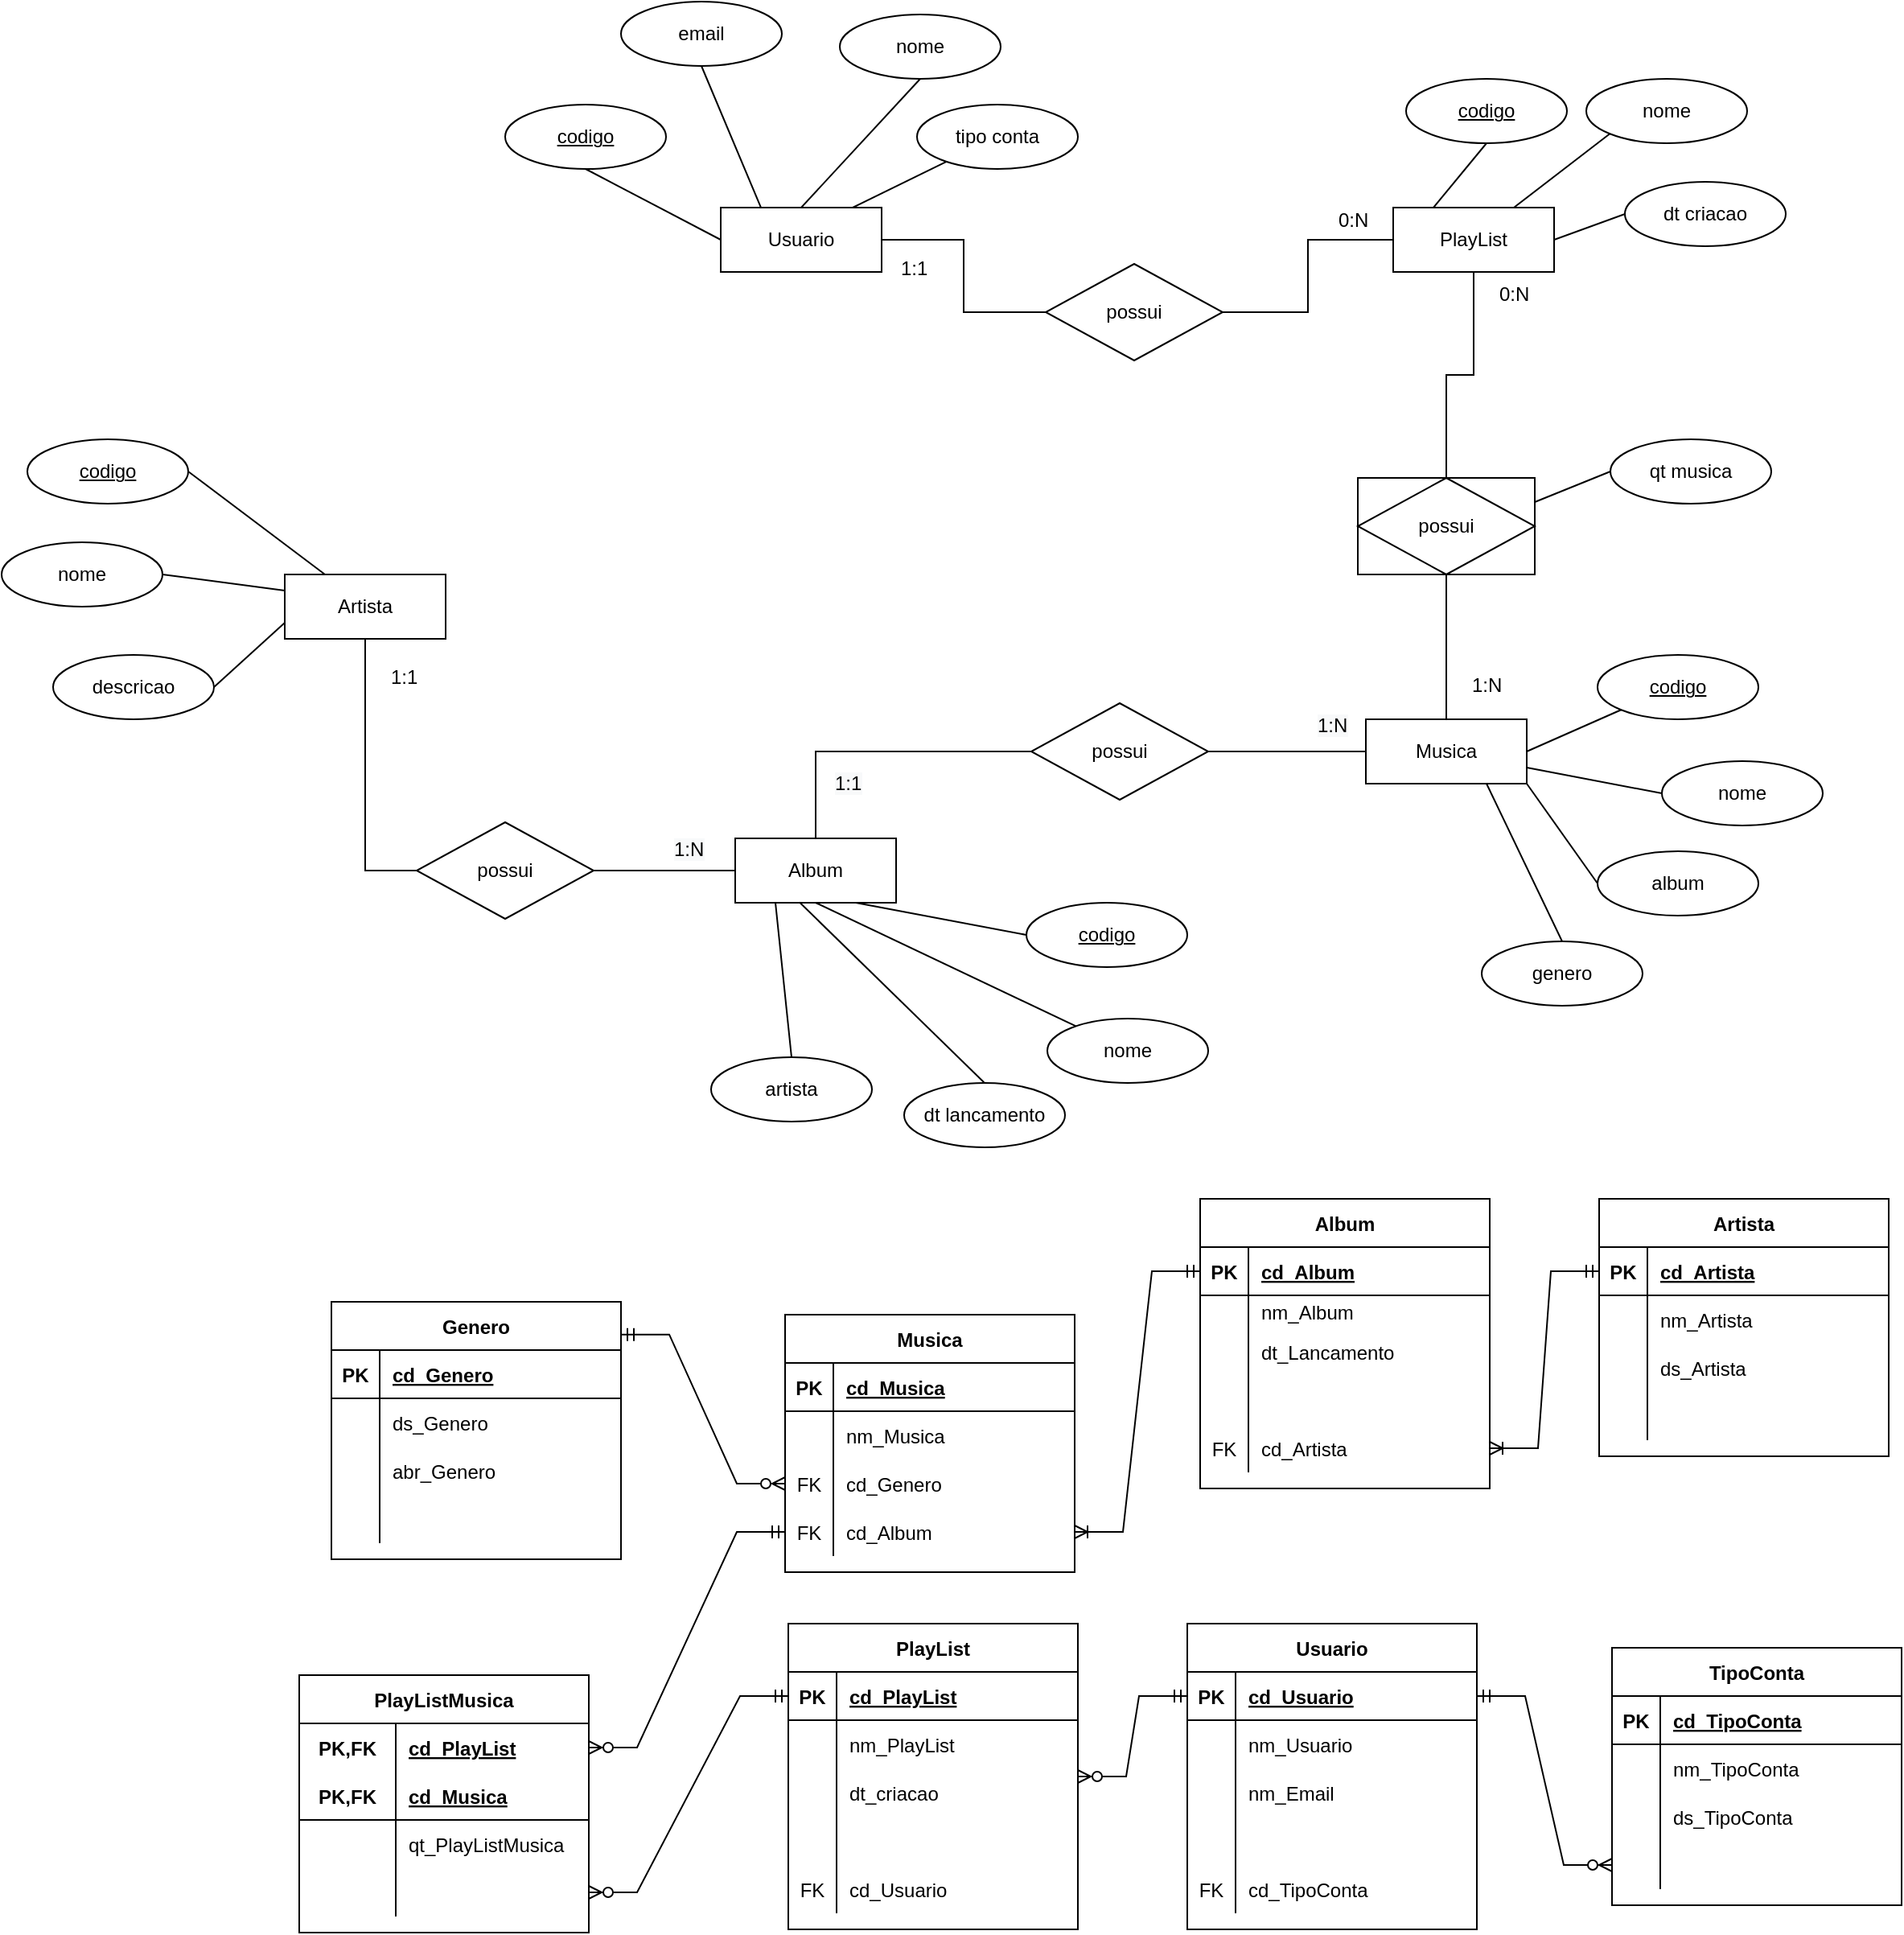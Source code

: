 <mxfile version="18.1.2" type="github">
  <diagram id="YDl1V3DUhgB1dwzyXp_w" name="Page-1">
    <mxGraphModel dx="2333" dy="826" grid="1" gridSize="8" guides="1" tooltips="1" connect="1" arrows="1" fold="1" page="1" pageScale="1" pageWidth="827" pageHeight="1169" math="0" shadow="0">
      <root>
        <mxCell id="0" />
        <mxCell id="1" parent="0" />
        <mxCell id="ad6zSSy85n5QvdU_2CmL-1" value="Musica" style="whiteSpace=wrap;html=1;align=center;" parent="1" vertex="1">
          <mxGeometry x="543" y="502" width="100" height="40" as="geometry" />
        </mxCell>
        <mxCell id="ad6zSSy85n5QvdU_2CmL-2" value="Album" style="whiteSpace=wrap;html=1;align=center;" parent="1" vertex="1">
          <mxGeometry x="151" y="576" width="100" height="40" as="geometry" />
        </mxCell>
        <mxCell id="ad6zSSy85n5QvdU_2CmL-27" style="edgeStyle=orthogonalEdgeStyle;rounded=0;orthogonalLoop=1;jettySize=auto;html=1;entryX=0.5;entryY=0;entryDx=0;entryDy=0;endArrow=none;endFill=0;" parent="1" source="ad6zSSy85n5QvdU_2CmL-3" target="ad6zSSy85n5QvdU_2CmL-31" edge="1">
          <mxGeometry relative="1" as="geometry">
            <mxPoint x="610" y="328.0" as="targetPoint" />
          </mxGeometry>
        </mxCell>
        <mxCell id="ad6zSSy85n5QvdU_2CmL-3" value="PlayList" style="whiteSpace=wrap;html=1;align=center;" parent="1" vertex="1">
          <mxGeometry x="560" y="184" width="100" height="40" as="geometry" />
        </mxCell>
        <mxCell id="ad6zSSy85n5QvdU_2CmL-18" style="edgeStyle=orthogonalEdgeStyle;rounded=0;orthogonalLoop=1;jettySize=auto;html=1;entryX=0;entryY=0.5;entryDx=0;entryDy=0;endArrow=none;endFill=0;" parent="1" source="ad6zSSy85n5QvdU_2CmL-4" target="ad6zSSy85n5QvdU_2CmL-17" edge="1">
          <mxGeometry relative="1" as="geometry">
            <mxPoint x="312" y="204" as="targetPoint" />
          </mxGeometry>
        </mxCell>
        <mxCell id="ad6zSSy85n5QvdU_2CmL-4" value="Usuario" style="whiteSpace=wrap;html=1;align=center;" parent="1" vertex="1">
          <mxGeometry x="142" y="184" width="100" height="40" as="geometry" />
        </mxCell>
        <mxCell id="ad6zSSy85n5QvdU_2CmL-7" value="nome" style="ellipse;whiteSpace=wrap;html=1;align=center;" parent="1" vertex="1">
          <mxGeometry x="216" y="64" width="100" height="40" as="geometry" />
        </mxCell>
        <mxCell id="ad6zSSy85n5QvdU_2CmL-8" value="codigo" style="ellipse;whiteSpace=wrap;html=1;align=center;fontStyle=4;" parent="1" vertex="1">
          <mxGeometry x="8" y="120" width="100" height="40" as="geometry" />
        </mxCell>
        <mxCell id="ad6zSSy85n5QvdU_2CmL-9" value="codigo" style="ellipse;whiteSpace=wrap;html=1;align=center;fontStyle=4;" parent="1" vertex="1">
          <mxGeometry x="568" y="104" width="100" height="40" as="geometry" />
        </mxCell>
        <mxCell id="ad6zSSy85n5QvdU_2CmL-10" value="codigo" style="ellipse;whiteSpace=wrap;html=1;align=center;fontStyle=4;" parent="1" vertex="1">
          <mxGeometry x="687" y="462" width="100" height="40" as="geometry" />
        </mxCell>
        <mxCell id="ad6zSSy85n5QvdU_2CmL-12" value="" style="endArrow=none;html=1;rounded=0;exitX=0.5;exitY=1;exitDx=0;exitDy=0;entryX=0;entryY=0.5;entryDx=0;entryDy=0;" parent="1" source="ad6zSSy85n5QvdU_2CmL-8" target="ad6zSSy85n5QvdU_2CmL-4" edge="1">
          <mxGeometry relative="1" as="geometry">
            <mxPoint x="342" y="314" as="sourcePoint" />
            <mxPoint x="502" y="314" as="targetPoint" />
          </mxGeometry>
        </mxCell>
        <mxCell id="ad6zSSy85n5QvdU_2CmL-14" value="" style="endArrow=none;html=1;rounded=0;exitX=0.5;exitY=1;exitDx=0;exitDy=0;entryX=0.5;entryY=0;entryDx=0;entryDy=0;" parent="1" source="ad6zSSy85n5QvdU_2CmL-7" target="ad6zSSy85n5QvdU_2CmL-4" edge="1">
          <mxGeometry relative="1" as="geometry">
            <mxPoint x="242" y="154" as="sourcePoint" />
            <mxPoint x="177" y="194" as="targetPoint" />
          </mxGeometry>
        </mxCell>
        <mxCell id="ad6zSSy85n5QvdU_2CmL-15" value="" style="endArrow=none;html=1;rounded=0;exitX=0.5;exitY=1;exitDx=0;exitDy=0;entryX=0.25;entryY=0;entryDx=0;entryDy=0;" parent="1" source="ad6zSSy85n5QvdU_2CmL-9" target="ad6zSSy85n5QvdU_2CmL-3" edge="1">
          <mxGeometry relative="1" as="geometry">
            <mxPoint x="282" y="174" as="sourcePoint" />
            <mxPoint x="327" y="214" as="targetPoint" />
          </mxGeometry>
        </mxCell>
        <mxCell id="ad6zSSy85n5QvdU_2CmL-16" value="" style="endArrow=none;html=1;rounded=0;exitX=0;exitY=1;exitDx=0;exitDy=0;entryX=1;entryY=0.5;entryDx=0;entryDy=0;" parent="1" source="ad6zSSy85n5QvdU_2CmL-10" target="ad6zSSy85n5QvdU_2CmL-1" edge="1">
          <mxGeometry relative="1" as="geometry">
            <mxPoint x="223" y="352" as="sourcePoint" />
            <mxPoint x="268" y="392" as="targetPoint" />
          </mxGeometry>
        </mxCell>
        <mxCell id="ad6zSSy85n5QvdU_2CmL-19" style="edgeStyle=orthogonalEdgeStyle;rounded=0;orthogonalLoop=1;jettySize=auto;html=1;entryX=0;entryY=0.5;entryDx=0;entryDy=0;endArrow=none;endFill=0;" parent="1" source="ad6zSSy85n5QvdU_2CmL-17" target="ad6zSSy85n5QvdU_2CmL-3" edge="1">
          <mxGeometry relative="1" as="geometry" />
        </mxCell>
        <mxCell id="ad6zSSy85n5QvdU_2CmL-17" value="possui" style="shape=rhombus;perimeter=rhombusPerimeter;whiteSpace=wrap;html=1;align=center;" parent="1" vertex="1">
          <mxGeometry x="344" y="219" width="110" height="60" as="geometry" />
        </mxCell>
        <mxCell id="ad6zSSy85n5QvdU_2CmL-20" value="1:1" style="text;strokeColor=none;fillColor=none;spacingLeft=4;spacingRight=4;overflow=hidden;rotatable=0;points=[[0,0.5],[1,0.5]];portConstraint=eastwest;fontSize=12;" parent="1" vertex="1">
          <mxGeometry x="248" y="208" width="40" height="30" as="geometry" />
        </mxCell>
        <mxCell id="ad6zSSy85n5QvdU_2CmL-21" value="0:N" style="text;strokeColor=none;fillColor=none;spacingLeft=4;spacingRight=4;overflow=hidden;rotatable=0;points=[[0,0.5],[1,0.5]];portConstraint=eastwest;fontSize=12;" parent="1" vertex="1">
          <mxGeometry x="520" y="178" width="40" height="30" as="geometry" />
        </mxCell>
        <mxCell id="ad6zSSy85n5QvdU_2CmL-22" value="nome" style="ellipse;whiteSpace=wrap;html=1;align=center;" parent="1" vertex="1">
          <mxGeometry x="680" y="104" width="100" height="40" as="geometry" />
        </mxCell>
        <mxCell id="ad6zSSy85n5QvdU_2CmL-23" value="dt criacao" style="ellipse;whiteSpace=wrap;html=1;align=center;" parent="1" vertex="1">
          <mxGeometry x="704" y="168" width="100" height="40" as="geometry" />
        </mxCell>
        <mxCell id="ad6zSSy85n5QvdU_2CmL-24" value="" style="endArrow=none;html=1;rounded=0;exitX=0;exitY=1;exitDx=0;exitDy=0;entryX=0.75;entryY=0;entryDx=0;entryDy=0;" parent="1" source="ad6zSSy85n5QvdU_2CmL-22" target="ad6zSSy85n5QvdU_2CmL-3" edge="1">
          <mxGeometry relative="1" as="geometry">
            <mxPoint x="626" y="152" as="sourcePoint" />
            <mxPoint x="593" y="192" as="targetPoint" />
          </mxGeometry>
        </mxCell>
        <mxCell id="ad6zSSy85n5QvdU_2CmL-25" value="" style="endArrow=none;html=1;rounded=0;exitX=0;exitY=0.5;exitDx=0;exitDy=0;entryX=1;entryY=0.5;entryDx=0;entryDy=0;" parent="1" source="ad6zSSy85n5QvdU_2CmL-23" target="ad6zSSy85n5QvdU_2CmL-3" edge="1">
          <mxGeometry relative="1" as="geometry">
            <mxPoint x="634" y="160" as="sourcePoint" />
            <mxPoint x="601" y="200" as="targetPoint" />
          </mxGeometry>
        </mxCell>
        <mxCell id="ad6zSSy85n5QvdU_2CmL-28" style="edgeStyle=orthogonalEdgeStyle;rounded=0;orthogonalLoop=1;jettySize=auto;html=1;entryX=0.5;entryY=0;entryDx=0;entryDy=0;endArrow=none;endFill=0;" parent="1" source="ad6zSSy85n5QvdU_2CmL-31" target="ad6zSSy85n5QvdU_2CmL-1" edge="1">
          <mxGeometry relative="1" as="geometry">
            <mxPoint x="593" y="404.0" as="sourcePoint" />
          </mxGeometry>
        </mxCell>
        <mxCell id="ad6zSSy85n5QvdU_2CmL-29" value="0:N" style="text;strokeColor=none;fillColor=none;spacingLeft=4;spacingRight=4;overflow=hidden;rotatable=0;points=[[0,0.5],[1,0.5]];portConstraint=eastwest;fontSize=12;" parent="1" vertex="1">
          <mxGeometry x="620" y="224" width="40" height="30" as="geometry" />
        </mxCell>
        <mxCell id="ad6zSSy85n5QvdU_2CmL-30" value="1:N" style="text;strokeColor=none;fillColor=none;spacingLeft=4;spacingRight=4;overflow=hidden;rotatable=0;points=[[0,0.5],[1,0.5]];portConstraint=eastwest;fontSize=12;" parent="1" vertex="1">
          <mxGeometry x="603" y="467" width="40" height="30" as="geometry" />
        </mxCell>
        <mxCell id="ad6zSSy85n5QvdU_2CmL-31" value="possui" style="shape=associativeEntity;whiteSpace=wrap;html=1;align=center;" parent="1" vertex="1">
          <mxGeometry x="538" y="352" width="110" height="60" as="geometry" />
        </mxCell>
        <mxCell id="ad6zSSy85n5QvdU_2CmL-33" value="album" style="ellipse;whiteSpace=wrap;html=1;align=center;" parent="1" vertex="1">
          <mxGeometry x="687" y="584" width="100" height="40" as="geometry" />
        </mxCell>
        <mxCell id="ad6zSSy85n5QvdU_2CmL-34" value="nome" style="ellipse;whiteSpace=wrap;html=1;align=center;" parent="1" vertex="1">
          <mxGeometry x="727" y="528" width="100" height="40" as="geometry" />
        </mxCell>
        <mxCell id="ad6zSSy85n5QvdU_2CmL-35" value="" style="endArrow=none;html=1;rounded=0;exitX=0;exitY=0.5;exitDx=0;exitDy=0;entryX=1;entryY=0.75;entryDx=0;entryDy=0;" parent="1" source="ad6zSSy85n5QvdU_2CmL-34" target="ad6zSSy85n5QvdU_2CmL-1" edge="1">
          <mxGeometry relative="1" as="geometry">
            <mxPoint x="709.645" y="504.142" as="sourcePoint" />
            <mxPoint x="651" y="530" as="targetPoint" />
          </mxGeometry>
        </mxCell>
        <mxCell id="ad6zSSy85n5QvdU_2CmL-36" value="" style="endArrow=none;html=1;rounded=0;exitX=0;exitY=0.5;exitDx=0;exitDy=0;entryX=1;entryY=1;entryDx=0;entryDy=0;" parent="1" source="ad6zSSy85n5QvdU_2CmL-33" target="ad6zSSy85n5QvdU_2CmL-1" edge="1">
          <mxGeometry relative="1" as="geometry">
            <mxPoint x="717.645" y="512.142" as="sourcePoint" />
            <mxPoint x="659" y="538" as="targetPoint" />
          </mxGeometry>
        </mxCell>
        <mxCell id="zQ9mL043IzY8WEwB54IS-1" value="tipo conta" style="ellipse;whiteSpace=wrap;html=1;align=center;" parent="1" vertex="1">
          <mxGeometry x="264" y="120" width="100" height="40" as="geometry" />
        </mxCell>
        <mxCell id="zQ9mL043IzY8WEwB54IS-2" value="" style="endArrow=none;html=1;rounded=0;" parent="1" source="zQ9mL043IzY8WEwB54IS-1" edge="1">
          <mxGeometry relative="1" as="geometry">
            <mxPoint x="230" y="112" as="sourcePoint" />
            <mxPoint x="224" y="184" as="targetPoint" />
          </mxGeometry>
        </mxCell>
        <mxCell id="zQ9mL043IzY8WEwB54IS-3" value="email" style="ellipse;whiteSpace=wrap;html=1;align=center;" parent="1" vertex="1">
          <mxGeometry x="80" y="56" width="100" height="40" as="geometry" />
        </mxCell>
        <mxCell id="zQ9mL043IzY8WEwB54IS-4" value="" style="endArrow=none;html=1;rounded=0;exitX=0.5;exitY=1;exitDx=0;exitDy=0;entryX=0.25;entryY=0;entryDx=0;entryDy=0;" parent="1" source="zQ9mL043IzY8WEwB54IS-3" target="ad6zSSy85n5QvdU_2CmL-4" edge="1">
          <mxGeometry relative="1" as="geometry">
            <mxPoint x="66" y="168" as="sourcePoint" />
            <mxPoint x="150" y="212" as="targetPoint" />
          </mxGeometry>
        </mxCell>
        <mxCell id="zQ9mL043IzY8WEwB54IS-15" style="edgeStyle=orthogonalEdgeStyle;rounded=0;orthogonalLoop=1;jettySize=auto;html=1;entryX=0;entryY=0.5;entryDx=0;entryDy=0;endArrow=none;endFill=0;" parent="1" source="zQ9mL043IzY8WEwB54IS-7" target="zQ9mL043IzY8WEwB54IS-14" edge="1">
          <mxGeometry relative="1" as="geometry" />
        </mxCell>
        <mxCell id="zQ9mL043IzY8WEwB54IS-7" value="Artista" style="whiteSpace=wrap;html=1;align=center;" parent="1" vertex="1">
          <mxGeometry x="-129" y="412" width="100" height="40" as="geometry" />
        </mxCell>
        <mxCell id="zQ9mL043IzY8WEwB54IS-8" value="codigo" style="ellipse;whiteSpace=wrap;html=1;align=center;fontStyle=4;" parent="1" vertex="1">
          <mxGeometry x="332" y="616" width="100" height="40" as="geometry" />
        </mxCell>
        <mxCell id="zQ9mL043IzY8WEwB54IS-9" value="" style="endArrow=none;html=1;rounded=0;exitX=0;exitY=0.5;exitDx=0;exitDy=0;entryX=0.75;entryY=1;entryDx=0;entryDy=0;" parent="1" source="zQ9mL043IzY8WEwB54IS-8" target="ad6zSSy85n5QvdU_2CmL-2" edge="1">
          <mxGeometry relative="1" as="geometry">
            <mxPoint x="623" y="686" as="sourcePoint" />
            <mxPoint x="579" y="624" as="targetPoint" />
          </mxGeometry>
        </mxCell>
        <mxCell id="zQ9mL043IzY8WEwB54IS-11" style="edgeStyle=orthogonalEdgeStyle;rounded=0;orthogonalLoop=1;jettySize=auto;html=1;endArrow=none;endFill=0;" parent="1" source="zQ9mL043IzY8WEwB54IS-10" target="ad6zSSy85n5QvdU_2CmL-2" edge="1">
          <mxGeometry relative="1" as="geometry" />
        </mxCell>
        <mxCell id="zQ9mL043IzY8WEwB54IS-12" style="edgeStyle=orthogonalEdgeStyle;rounded=0;orthogonalLoop=1;jettySize=auto;html=1;entryX=0;entryY=0.5;entryDx=0;entryDy=0;endArrow=none;endFill=0;" parent="1" source="zQ9mL043IzY8WEwB54IS-10" target="ad6zSSy85n5QvdU_2CmL-1" edge="1">
          <mxGeometry relative="1" as="geometry" />
        </mxCell>
        <mxCell id="zQ9mL043IzY8WEwB54IS-10" value="possui" style="shape=rhombus;perimeter=rhombusPerimeter;whiteSpace=wrap;html=1;align=center;" parent="1" vertex="1">
          <mxGeometry x="335" y="492" width="110" height="60" as="geometry" />
        </mxCell>
        <mxCell id="zQ9mL043IzY8WEwB54IS-16" style="edgeStyle=orthogonalEdgeStyle;rounded=0;orthogonalLoop=1;jettySize=auto;html=1;entryX=0;entryY=0.5;entryDx=0;entryDy=0;endArrow=none;endFill=0;" parent="1" source="zQ9mL043IzY8WEwB54IS-14" target="ad6zSSy85n5QvdU_2CmL-2" edge="1">
          <mxGeometry relative="1" as="geometry" />
        </mxCell>
        <mxCell id="zQ9mL043IzY8WEwB54IS-14" value="possui" style="shape=rhombus;perimeter=rhombusPerimeter;whiteSpace=wrap;html=1;align=center;" parent="1" vertex="1">
          <mxGeometry x="-47" y="566" width="110" height="60" as="geometry" />
        </mxCell>
        <mxCell id="zQ9mL043IzY8WEwB54IS-17" value="1:1" style="text;strokeColor=none;fillColor=none;spacingLeft=4;spacingRight=4;overflow=hidden;rotatable=0;points=[[0,0.5],[1,0.5]];portConstraint=eastwest;fontSize=12;" parent="1" vertex="1">
          <mxGeometry x="-69" y="462" width="40" height="30" as="geometry" />
        </mxCell>
        <mxCell id="zQ9mL043IzY8WEwB54IS-18" value="&lt;span style=&quot;color: rgb(0, 0, 0); font-family: Helvetica; font-size: 12px; font-style: normal; font-variant-ligatures: normal; font-variant-caps: normal; font-weight: 400; letter-spacing: normal; orphans: 2; text-align: left; text-indent: 0px; text-transform: none; widows: 2; word-spacing: 0px; -webkit-text-stroke-width: 0px; background-color: rgb(248, 249, 250); text-decoration-thickness: initial; text-decoration-style: initial; text-decoration-color: initial; float: none; display: inline !important;&quot;&gt;1:N&lt;/span&gt;" style="text;whiteSpace=wrap;html=1;" parent="1" vertex="1">
          <mxGeometry x="111" y="569" width="40" height="32" as="geometry" />
        </mxCell>
        <mxCell id="zQ9mL043IzY8WEwB54IS-19" value="&lt;span style=&quot;color: rgb(0, 0, 0); font-family: Helvetica; font-size: 12px; font-style: normal; font-variant-ligatures: normal; font-variant-caps: normal; font-weight: 400; letter-spacing: normal; orphans: 2; text-align: left; text-indent: 0px; text-transform: none; widows: 2; word-spacing: 0px; -webkit-text-stroke-width: 0px; background-color: rgb(248, 249, 250); text-decoration-thickness: initial; text-decoration-style: initial; text-decoration-color: initial; float: none; display: inline !important;&quot;&gt;1:1&lt;/span&gt;" style="text;whiteSpace=wrap;html=1;" parent="1" vertex="1">
          <mxGeometry x="211" y="528" width="40" height="32" as="geometry" />
        </mxCell>
        <mxCell id="zQ9mL043IzY8WEwB54IS-20" value="&lt;span style=&quot;color: rgb(0, 0, 0); font-family: Helvetica; font-size: 12px; font-style: normal; font-variant-ligatures: normal; font-variant-caps: normal; font-weight: 400; letter-spacing: normal; orphans: 2; text-align: left; text-indent: 0px; text-transform: none; widows: 2; word-spacing: 0px; -webkit-text-stroke-width: 0px; background-color: rgb(248, 249, 250); text-decoration-thickness: initial; text-decoration-style: initial; text-decoration-color: initial; float: none; display: inline !important;&quot;&gt;1:N&lt;/span&gt;" style="text;whiteSpace=wrap;html=1;" parent="1" vertex="1">
          <mxGeometry x="511" y="492" width="40" height="32" as="geometry" />
        </mxCell>
        <mxCell id="zQ9mL043IzY8WEwB54IS-21" value="nome" style="ellipse;whiteSpace=wrap;html=1;align=center;" parent="1" vertex="1">
          <mxGeometry x="-305" y="392" width="100" height="40" as="geometry" />
        </mxCell>
        <mxCell id="zQ9mL043IzY8WEwB54IS-22" value="descricao" style="ellipse;whiteSpace=wrap;html=1;align=center;" parent="1" vertex="1">
          <mxGeometry x="-273" y="462" width="100" height="40" as="geometry" />
        </mxCell>
        <mxCell id="zQ9mL043IzY8WEwB54IS-24" value="nome" style="ellipse;whiteSpace=wrap;html=1;align=center;" parent="1" vertex="1">
          <mxGeometry x="345" y="688" width="100" height="40" as="geometry" />
        </mxCell>
        <mxCell id="zQ9mL043IzY8WEwB54IS-26" value="dt lancamento" style="ellipse;whiteSpace=wrap;html=1;align=center;" parent="1" vertex="1">
          <mxGeometry x="256" y="728" width="100" height="40" as="geometry" />
        </mxCell>
        <mxCell id="zQ9mL043IzY8WEwB54IS-27" value="artista" style="ellipse;whiteSpace=wrap;html=1;align=center;" parent="1" vertex="1">
          <mxGeometry x="136" y="712" width="100" height="40" as="geometry" />
        </mxCell>
        <mxCell id="zQ9mL043IzY8WEwB54IS-29" value="" style="endArrow=none;html=1;rounded=0;entryX=0.5;entryY=1;entryDx=0;entryDy=0;" parent="1" source="zQ9mL043IzY8WEwB54IS-24" target="ad6zSSy85n5QvdU_2CmL-2" edge="1">
          <mxGeometry relative="1" as="geometry">
            <mxPoint x="285.645" y="661.858" as="sourcePoint" />
            <mxPoint x="234" y="624" as="targetPoint" />
          </mxGeometry>
        </mxCell>
        <mxCell id="zQ9mL043IzY8WEwB54IS-31" value="" style="endArrow=none;html=1;rounded=0;exitX=0.5;exitY=0;exitDx=0;exitDy=0;entryX=0.4;entryY=0.994;entryDx=0;entryDy=0;entryPerimeter=0;" parent="1" source="zQ9mL043IzY8WEwB54IS-26" target="ad6zSSy85n5QvdU_2CmL-2" edge="1">
          <mxGeometry relative="1" as="geometry">
            <mxPoint x="301.645" y="677.858" as="sourcePoint" />
            <mxPoint x="250" y="640" as="targetPoint" />
          </mxGeometry>
        </mxCell>
        <mxCell id="zQ9mL043IzY8WEwB54IS-32" value="" style="endArrow=none;html=1;rounded=0;exitX=0.5;exitY=0;exitDx=0;exitDy=0;entryX=0.25;entryY=1;entryDx=0;entryDy=0;" parent="1" source="zQ9mL043IzY8WEwB54IS-27" target="ad6zSSy85n5QvdU_2CmL-2" edge="1">
          <mxGeometry relative="1" as="geometry">
            <mxPoint x="309.645" y="685.858" as="sourcePoint" />
            <mxPoint x="258" y="648" as="targetPoint" />
          </mxGeometry>
        </mxCell>
        <mxCell id="zQ9mL043IzY8WEwB54IS-33" value="" style="endArrow=none;html=1;rounded=0;exitX=1;exitY=0.5;exitDx=0;exitDy=0;entryX=0;entryY=0.25;entryDx=0;entryDy=0;" parent="1" source="zQ9mL043IzY8WEwB54IS-21" target="zQ9mL043IzY8WEwB54IS-7" edge="1">
          <mxGeometry relative="1" as="geometry">
            <mxPoint x="139" y="720" as="sourcePoint" />
            <mxPoint x="184" y="624" as="targetPoint" />
          </mxGeometry>
        </mxCell>
        <mxCell id="zQ9mL043IzY8WEwB54IS-34" value="" style="endArrow=none;html=1;rounded=0;exitX=0;exitY=0.75;exitDx=0;exitDy=0;entryX=1;entryY=0.5;entryDx=0;entryDy=0;" parent="1" source="zQ9mL043IzY8WEwB54IS-7" target="zQ9mL043IzY8WEwB54IS-22" edge="1">
          <mxGeometry relative="1" as="geometry">
            <mxPoint x="147" y="728" as="sourcePoint" />
            <mxPoint x="192" y="632" as="targetPoint" />
          </mxGeometry>
        </mxCell>
        <mxCell id="zQ9mL043IzY8WEwB54IS-35" value="codigo" style="ellipse;whiteSpace=wrap;html=1;align=center;fontStyle=4;" parent="1" vertex="1">
          <mxGeometry x="-289" y="328" width="100" height="40" as="geometry" />
        </mxCell>
        <mxCell id="zQ9mL043IzY8WEwB54IS-36" value="" style="endArrow=none;html=1;rounded=0;exitX=1;exitY=0.5;exitDx=0;exitDy=0;entryX=0.25;entryY=0;entryDx=0;entryDy=0;" parent="1" source="zQ9mL043IzY8WEwB54IS-35" target="zQ9mL043IzY8WEwB54IS-7" edge="1">
          <mxGeometry relative="1" as="geometry">
            <mxPoint x="151" y="520" as="sourcePoint" />
            <mxPoint x="311" y="520" as="targetPoint" />
          </mxGeometry>
        </mxCell>
        <mxCell id="zQ9mL043IzY8WEwB54IS-37" value="genero" style="ellipse;whiteSpace=wrap;html=1;align=center;" parent="1" vertex="1">
          <mxGeometry x="615" y="640" width="100" height="40" as="geometry" />
        </mxCell>
        <mxCell id="zQ9mL043IzY8WEwB54IS-38" value="" style="endArrow=none;html=1;rounded=0;exitX=0.5;exitY=0;exitDx=0;exitDy=0;entryX=0.75;entryY=1;entryDx=0;entryDy=0;" parent="1" source="zQ9mL043IzY8WEwB54IS-37" target="ad6zSSy85n5QvdU_2CmL-1" edge="1">
          <mxGeometry relative="1" as="geometry">
            <mxPoint x="695" y="612" as="sourcePoint" />
            <mxPoint x="651" y="550" as="targetPoint" />
          </mxGeometry>
        </mxCell>
        <mxCell id="AbIq2e9T_SZynEq9f9fU-1" value="Artista" style="shape=table;startSize=30;container=1;collapsible=1;childLayout=tableLayout;fixedRows=1;rowLines=0;fontStyle=1;align=center;resizeLast=1;" parent="1" vertex="1">
          <mxGeometry x="688" y="800" width="180" height="160" as="geometry" />
        </mxCell>
        <mxCell id="AbIq2e9T_SZynEq9f9fU-2" value="" style="shape=tableRow;horizontal=0;startSize=0;swimlaneHead=0;swimlaneBody=0;fillColor=none;collapsible=0;dropTarget=0;points=[[0,0.5],[1,0.5]];portConstraint=eastwest;top=0;left=0;right=0;bottom=1;" parent="AbIq2e9T_SZynEq9f9fU-1" vertex="1">
          <mxGeometry y="30" width="180" height="30" as="geometry" />
        </mxCell>
        <mxCell id="AbIq2e9T_SZynEq9f9fU-3" value="PK" style="shape=partialRectangle;connectable=0;fillColor=none;top=0;left=0;bottom=0;right=0;fontStyle=1;overflow=hidden;" parent="AbIq2e9T_SZynEq9f9fU-2" vertex="1">
          <mxGeometry width="30" height="30" as="geometry">
            <mxRectangle width="30" height="30" as="alternateBounds" />
          </mxGeometry>
        </mxCell>
        <mxCell id="AbIq2e9T_SZynEq9f9fU-4" value="cd_Artista" style="shape=partialRectangle;connectable=0;fillColor=none;top=0;left=0;bottom=0;right=0;align=left;spacingLeft=6;fontStyle=5;overflow=hidden;" parent="AbIq2e9T_SZynEq9f9fU-2" vertex="1">
          <mxGeometry x="30" width="150" height="30" as="geometry">
            <mxRectangle width="150" height="30" as="alternateBounds" />
          </mxGeometry>
        </mxCell>
        <mxCell id="AbIq2e9T_SZynEq9f9fU-5" value="" style="shape=tableRow;horizontal=0;startSize=0;swimlaneHead=0;swimlaneBody=0;fillColor=none;collapsible=0;dropTarget=0;points=[[0,0.5],[1,0.5]];portConstraint=eastwest;top=0;left=0;right=0;bottom=0;" parent="AbIq2e9T_SZynEq9f9fU-1" vertex="1">
          <mxGeometry y="60" width="180" height="30" as="geometry" />
        </mxCell>
        <mxCell id="AbIq2e9T_SZynEq9f9fU-6" value="" style="shape=partialRectangle;connectable=0;fillColor=none;top=0;left=0;bottom=0;right=0;editable=1;overflow=hidden;" parent="AbIq2e9T_SZynEq9f9fU-5" vertex="1">
          <mxGeometry width="30" height="30" as="geometry">
            <mxRectangle width="30" height="30" as="alternateBounds" />
          </mxGeometry>
        </mxCell>
        <mxCell id="AbIq2e9T_SZynEq9f9fU-7" value="nm_Artista" style="shape=partialRectangle;connectable=0;fillColor=none;top=0;left=0;bottom=0;right=0;align=left;spacingLeft=6;overflow=hidden;" parent="AbIq2e9T_SZynEq9f9fU-5" vertex="1">
          <mxGeometry x="30" width="150" height="30" as="geometry">
            <mxRectangle width="150" height="30" as="alternateBounds" />
          </mxGeometry>
        </mxCell>
        <mxCell id="AbIq2e9T_SZynEq9f9fU-8" value="" style="shape=tableRow;horizontal=0;startSize=0;swimlaneHead=0;swimlaneBody=0;fillColor=none;collapsible=0;dropTarget=0;points=[[0,0.5],[1,0.5]];portConstraint=eastwest;top=0;left=0;right=0;bottom=0;" parent="AbIq2e9T_SZynEq9f9fU-1" vertex="1">
          <mxGeometry y="90" width="180" height="30" as="geometry" />
        </mxCell>
        <mxCell id="AbIq2e9T_SZynEq9f9fU-9" value="" style="shape=partialRectangle;connectable=0;fillColor=none;top=0;left=0;bottom=0;right=0;editable=1;overflow=hidden;" parent="AbIq2e9T_SZynEq9f9fU-8" vertex="1">
          <mxGeometry width="30" height="30" as="geometry">
            <mxRectangle width="30" height="30" as="alternateBounds" />
          </mxGeometry>
        </mxCell>
        <mxCell id="AbIq2e9T_SZynEq9f9fU-10" value="ds_Artista" style="shape=partialRectangle;connectable=0;fillColor=none;top=0;left=0;bottom=0;right=0;align=left;spacingLeft=6;overflow=hidden;" parent="AbIq2e9T_SZynEq9f9fU-8" vertex="1">
          <mxGeometry x="30" width="150" height="30" as="geometry">
            <mxRectangle width="150" height="30" as="alternateBounds" />
          </mxGeometry>
        </mxCell>
        <mxCell id="AbIq2e9T_SZynEq9f9fU-11" value="" style="shape=tableRow;horizontal=0;startSize=0;swimlaneHead=0;swimlaneBody=0;fillColor=none;collapsible=0;dropTarget=0;points=[[0,0.5],[1,0.5]];portConstraint=eastwest;top=0;left=0;right=0;bottom=0;" parent="AbIq2e9T_SZynEq9f9fU-1" vertex="1">
          <mxGeometry y="120" width="180" height="30" as="geometry" />
        </mxCell>
        <mxCell id="AbIq2e9T_SZynEq9f9fU-12" value="" style="shape=partialRectangle;connectable=0;fillColor=none;top=0;left=0;bottom=0;right=0;editable=1;overflow=hidden;" parent="AbIq2e9T_SZynEq9f9fU-11" vertex="1">
          <mxGeometry width="30" height="30" as="geometry">
            <mxRectangle width="30" height="30" as="alternateBounds" />
          </mxGeometry>
        </mxCell>
        <mxCell id="AbIq2e9T_SZynEq9f9fU-13" value="" style="shape=partialRectangle;connectable=0;fillColor=none;top=0;left=0;bottom=0;right=0;align=left;spacingLeft=6;overflow=hidden;" parent="AbIq2e9T_SZynEq9f9fU-11" vertex="1">
          <mxGeometry x="30" width="150" height="30" as="geometry">
            <mxRectangle width="150" height="30" as="alternateBounds" />
          </mxGeometry>
        </mxCell>
        <mxCell id="AbIq2e9T_SZynEq9f9fU-14" value="Album" style="shape=table;startSize=30;container=1;collapsible=1;childLayout=tableLayout;fixedRows=1;rowLines=0;fontStyle=1;align=center;resizeLast=1;" parent="1" vertex="1">
          <mxGeometry x="440" y="800" width="180" height="180" as="geometry" />
        </mxCell>
        <mxCell id="AbIq2e9T_SZynEq9f9fU-15" value="" style="shape=tableRow;horizontal=0;startSize=0;swimlaneHead=0;swimlaneBody=0;fillColor=none;collapsible=0;dropTarget=0;points=[[0,0.5],[1,0.5]];portConstraint=eastwest;top=0;left=0;right=0;bottom=1;" parent="AbIq2e9T_SZynEq9f9fU-14" vertex="1">
          <mxGeometry y="30" width="180" height="30" as="geometry" />
        </mxCell>
        <mxCell id="AbIq2e9T_SZynEq9f9fU-16" value="PK" style="shape=partialRectangle;connectable=0;fillColor=none;top=0;left=0;bottom=0;right=0;fontStyle=1;overflow=hidden;" parent="AbIq2e9T_SZynEq9f9fU-15" vertex="1">
          <mxGeometry width="30" height="30" as="geometry">
            <mxRectangle width="30" height="30" as="alternateBounds" />
          </mxGeometry>
        </mxCell>
        <mxCell id="AbIq2e9T_SZynEq9f9fU-17" value="cd_Album" style="shape=partialRectangle;connectable=0;fillColor=none;top=0;left=0;bottom=0;right=0;align=left;spacingLeft=6;fontStyle=5;overflow=hidden;" parent="AbIq2e9T_SZynEq9f9fU-15" vertex="1">
          <mxGeometry x="30" width="150" height="30" as="geometry">
            <mxRectangle width="150" height="30" as="alternateBounds" />
          </mxGeometry>
        </mxCell>
        <mxCell id="AbIq2e9T_SZynEq9f9fU-18" value="" style="shape=tableRow;horizontal=0;startSize=0;swimlaneHead=0;swimlaneBody=0;fillColor=none;collapsible=0;dropTarget=0;points=[[0,0.5],[1,0.5]];portConstraint=eastwest;top=0;left=0;right=0;bottom=0;" parent="AbIq2e9T_SZynEq9f9fU-14" vertex="1">
          <mxGeometry y="60" width="180" height="20" as="geometry" />
        </mxCell>
        <mxCell id="AbIq2e9T_SZynEq9f9fU-19" value="" style="shape=partialRectangle;connectable=0;fillColor=none;top=0;left=0;bottom=0;right=0;editable=1;overflow=hidden;" parent="AbIq2e9T_SZynEq9f9fU-18" vertex="1">
          <mxGeometry width="30" height="20" as="geometry">
            <mxRectangle width="30" height="20" as="alternateBounds" />
          </mxGeometry>
        </mxCell>
        <mxCell id="AbIq2e9T_SZynEq9f9fU-20" value="nm_Album" style="shape=partialRectangle;connectable=0;fillColor=none;top=0;left=0;bottom=0;right=0;align=left;spacingLeft=6;overflow=hidden;" parent="AbIq2e9T_SZynEq9f9fU-18" vertex="1">
          <mxGeometry x="30" width="150" height="20" as="geometry">
            <mxRectangle width="150" height="20" as="alternateBounds" />
          </mxGeometry>
        </mxCell>
        <mxCell id="AbIq2e9T_SZynEq9f9fU-21" value="" style="shape=tableRow;horizontal=0;startSize=0;swimlaneHead=0;swimlaneBody=0;fillColor=none;collapsible=0;dropTarget=0;points=[[0,0.5],[1,0.5]];portConstraint=eastwest;top=0;left=0;right=0;bottom=0;" parent="AbIq2e9T_SZynEq9f9fU-14" vertex="1">
          <mxGeometry y="80" width="180" height="30" as="geometry" />
        </mxCell>
        <mxCell id="AbIq2e9T_SZynEq9f9fU-22" value="" style="shape=partialRectangle;connectable=0;fillColor=none;top=0;left=0;bottom=0;right=0;editable=1;overflow=hidden;" parent="AbIq2e9T_SZynEq9f9fU-21" vertex="1">
          <mxGeometry width="30" height="30" as="geometry">
            <mxRectangle width="30" height="30" as="alternateBounds" />
          </mxGeometry>
        </mxCell>
        <mxCell id="AbIq2e9T_SZynEq9f9fU-23" value="dt_Lancamento" style="shape=partialRectangle;connectable=0;fillColor=none;top=0;left=0;bottom=0;right=0;align=left;spacingLeft=6;overflow=hidden;" parent="AbIq2e9T_SZynEq9f9fU-21" vertex="1">
          <mxGeometry x="30" width="150" height="30" as="geometry">
            <mxRectangle width="150" height="30" as="alternateBounds" />
          </mxGeometry>
        </mxCell>
        <mxCell id="AbIq2e9T_SZynEq9f9fU-24" value="" style="shape=tableRow;horizontal=0;startSize=0;swimlaneHead=0;swimlaneBody=0;fillColor=none;collapsible=0;dropTarget=0;points=[[0,0.5],[1,0.5]];portConstraint=eastwest;top=0;left=0;right=0;bottom=0;" parent="AbIq2e9T_SZynEq9f9fU-14" vertex="1">
          <mxGeometry y="110" width="180" height="30" as="geometry" />
        </mxCell>
        <mxCell id="AbIq2e9T_SZynEq9f9fU-25" value="" style="shape=partialRectangle;connectable=0;fillColor=none;top=0;left=0;bottom=0;right=0;editable=1;overflow=hidden;" parent="AbIq2e9T_SZynEq9f9fU-24" vertex="1">
          <mxGeometry width="30" height="30" as="geometry">
            <mxRectangle width="30" height="30" as="alternateBounds" />
          </mxGeometry>
        </mxCell>
        <mxCell id="AbIq2e9T_SZynEq9f9fU-26" value="" style="shape=partialRectangle;connectable=0;fillColor=none;top=0;left=0;bottom=0;right=0;align=left;spacingLeft=6;overflow=hidden;" parent="AbIq2e9T_SZynEq9f9fU-24" vertex="1">
          <mxGeometry x="30" width="150" height="30" as="geometry">
            <mxRectangle width="150" height="30" as="alternateBounds" />
          </mxGeometry>
        </mxCell>
        <mxCell id="AbIq2e9T_SZynEq9f9fU-27" value="" style="shape=tableRow;horizontal=0;startSize=0;swimlaneHead=0;swimlaneBody=0;fillColor=none;collapsible=0;dropTarget=0;points=[[0,0.5],[1,0.5]];portConstraint=eastwest;top=0;left=0;right=0;bottom=0;" parent="AbIq2e9T_SZynEq9f9fU-14" vertex="1">
          <mxGeometry y="140" width="180" height="30" as="geometry" />
        </mxCell>
        <mxCell id="AbIq2e9T_SZynEq9f9fU-28" value="FK" style="shape=partialRectangle;connectable=0;fillColor=none;top=0;left=0;bottom=0;right=0;fontStyle=0;overflow=hidden;" parent="AbIq2e9T_SZynEq9f9fU-27" vertex="1">
          <mxGeometry width="30" height="30" as="geometry">
            <mxRectangle width="30" height="30" as="alternateBounds" />
          </mxGeometry>
        </mxCell>
        <mxCell id="AbIq2e9T_SZynEq9f9fU-29" value="cd_Artista" style="shape=partialRectangle;connectable=0;fillColor=none;top=0;left=0;bottom=0;right=0;align=left;spacingLeft=6;fontStyle=0;overflow=hidden;" parent="AbIq2e9T_SZynEq9f9fU-27" vertex="1">
          <mxGeometry x="30" width="150" height="30" as="geometry">
            <mxRectangle width="150" height="30" as="alternateBounds" />
          </mxGeometry>
        </mxCell>
        <mxCell id="AbIq2e9T_SZynEq9f9fU-30" value="" style="edgeStyle=entityRelationEdgeStyle;fontSize=12;html=1;endArrow=ERoneToMany;startArrow=ERmandOne;rounded=0;exitX=0;exitY=0.5;exitDx=0;exitDy=0;" parent="1" source="AbIq2e9T_SZynEq9f9fU-2" target="AbIq2e9T_SZynEq9f9fU-27" edge="1">
          <mxGeometry width="100" height="100" relative="1" as="geometry">
            <mxPoint x="94" y="596" as="sourcePoint" />
            <mxPoint x="194" y="496" as="targetPoint" />
          </mxGeometry>
        </mxCell>
        <mxCell id="AbIq2e9T_SZynEq9f9fU-31" value="Musica" style="shape=table;startSize=30;container=1;collapsible=1;childLayout=tableLayout;fixedRows=1;rowLines=0;fontStyle=1;align=center;resizeLast=1;" parent="1" vertex="1">
          <mxGeometry x="182" y="872" width="180" height="160" as="geometry" />
        </mxCell>
        <mxCell id="AbIq2e9T_SZynEq9f9fU-32" value="" style="shape=tableRow;horizontal=0;startSize=0;swimlaneHead=0;swimlaneBody=0;fillColor=none;collapsible=0;dropTarget=0;points=[[0,0.5],[1,0.5]];portConstraint=eastwest;top=0;left=0;right=0;bottom=1;" parent="AbIq2e9T_SZynEq9f9fU-31" vertex="1">
          <mxGeometry y="30" width="180" height="30" as="geometry" />
        </mxCell>
        <mxCell id="AbIq2e9T_SZynEq9f9fU-33" value="PK" style="shape=partialRectangle;connectable=0;fillColor=none;top=0;left=0;bottom=0;right=0;fontStyle=1;overflow=hidden;" parent="AbIq2e9T_SZynEq9f9fU-32" vertex="1">
          <mxGeometry width="30" height="30" as="geometry">
            <mxRectangle width="30" height="30" as="alternateBounds" />
          </mxGeometry>
        </mxCell>
        <mxCell id="AbIq2e9T_SZynEq9f9fU-34" value="cd_Musica" style="shape=partialRectangle;connectable=0;fillColor=none;top=0;left=0;bottom=0;right=0;align=left;spacingLeft=6;fontStyle=5;overflow=hidden;" parent="AbIq2e9T_SZynEq9f9fU-32" vertex="1">
          <mxGeometry x="30" width="150" height="30" as="geometry">
            <mxRectangle width="150" height="30" as="alternateBounds" />
          </mxGeometry>
        </mxCell>
        <mxCell id="AbIq2e9T_SZynEq9f9fU-35" value="" style="shape=tableRow;horizontal=0;startSize=0;swimlaneHead=0;swimlaneBody=0;fillColor=none;collapsible=0;dropTarget=0;points=[[0,0.5],[1,0.5]];portConstraint=eastwest;top=0;left=0;right=0;bottom=0;" parent="AbIq2e9T_SZynEq9f9fU-31" vertex="1">
          <mxGeometry y="60" width="180" height="30" as="geometry" />
        </mxCell>
        <mxCell id="AbIq2e9T_SZynEq9f9fU-36" value="" style="shape=partialRectangle;connectable=0;fillColor=none;top=0;left=0;bottom=0;right=0;editable=1;overflow=hidden;" parent="AbIq2e9T_SZynEq9f9fU-35" vertex="1">
          <mxGeometry width="30" height="30" as="geometry">
            <mxRectangle width="30" height="30" as="alternateBounds" />
          </mxGeometry>
        </mxCell>
        <mxCell id="AbIq2e9T_SZynEq9f9fU-37" value="nm_Musica" style="shape=partialRectangle;connectable=0;fillColor=none;top=0;left=0;bottom=0;right=0;align=left;spacingLeft=6;overflow=hidden;" parent="AbIq2e9T_SZynEq9f9fU-35" vertex="1">
          <mxGeometry x="30" width="150" height="30" as="geometry">
            <mxRectangle width="150" height="30" as="alternateBounds" />
          </mxGeometry>
        </mxCell>
        <mxCell id="AbIq2e9T_SZynEq9f9fU-61" value="" style="shape=tableRow;horizontal=0;startSize=0;swimlaneHead=0;swimlaneBody=0;fillColor=none;collapsible=0;dropTarget=0;points=[[0,0.5],[1,0.5]];portConstraint=eastwest;top=0;left=0;right=0;bottom=0;" parent="AbIq2e9T_SZynEq9f9fU-31" vertex="1">
          <mxGeometry y="90" width="180" height="30" as="geometry" />
        </mxCell>
        <mxCell id="AbIq2e9T_SZynEq9f9fU-62" value="FK" style="shape=partialRectangle;connectable=0;fillColor=none;top=0;left=0;bottom=0;right=0;fontStyle=0;overflow=hidden;" parent="AbIq2e9T_SZynEq9f9fU-61" vertex="1">
          <mxGeometry width="30" height="30" as="geometry">
            <mxRectangle width="30" height="30" as="alternateBounds" />
          </mxGeometry>
        </mxCell>
        <mxCell id="AbIq2e9T_SZynEq9f9fU-63" value="cd_Genero" style="shape=partialRectangle;connectable=0;fillColor=none;top=0;left=0;bottom=0;right=0;align=left;spacingLeft=6;fontStyle=0;overflow=hidden;" parent="AbIq2e9T_SZynEq9f9fU-61" vertex="1">
          <mxGeometry x="30" width="150" height="30" as="geometry">
            <mxRectangle width="150" height="30" as="alternateBounds" />
          </mxGeometry>
        </mxCell>
        <mxCell id="AbIq2e9T_SZynEq9f9fU-44" value="" style="shape=tableRow;horizontal=0;startSize=0;swimlaneHead=0;swimlaneBody=0;fillColor=none;collapsible=0;dropTarget=0;points=[[0,0.5],[1,0.5]];portConstraint=eastwest;top=0;left=0;right=0;bottom=0;" parent="AbIq2e9T_SZynEq9f9fU-31" vertex="1">
          <mxGeometry y="120" width="180" height="30" as="geometry" />
        </mxCell>
        <mxCell id="AbIq2e9T_SZynEq9f9fU-45" value="FK" style="shape=partialRectangle;connectable=0;fillColor=none;top=0;left=0;bottom=0;right=0;fontStyle=0;overflow=hidden;" parent="AbIq2e9T_SZynEq9f9fU-44" vertex="1">
          <mxGeometry width="30" height="30" as="geometry">
            <mxRectangle width="30" height="30" as="alternateBounds" />
          </mxGeometry>
        </mxCell>
        <mxCell id="AbIq2e9T_SZynEq9f9fU-46" value="cd_Album" style="shape=partialRectangle;connectable=0;fillColor=none;top=0;left=0;bottom=0;right=0;align=left;spacingLeft=6;fontStyle=0;overflow=hidden;" parent="AbIq2e9T_SZynEq9f9fU-44" vertex="1">
          <mxGeometry x="30" width="150" height="30" as="geometry">
            <mxRectangle width="150" height="30" as="alternateBounds" />
          </mxGeometry>
        </mxCell>
        <mxCell id="AbIq2e9T_SZynEq9f9fU-47" value="Genero" style="shape=table;startSize=30;container=1;collapsible=1;childLayout=tableLayout;fixedRows=1;rowLines=0;fontStyle=1;align=center;resizeLast=1;" parent="1" vertex="1">
          <mxGeometry x="-100" y="864" width="180" height="160" as="geometry" />
        </mxCell>
        <mxCell id="AbIq2e9T_SZynEq9f9fU-48" value="" style="shape=tableRow;horizontal=0;startSize=0;swimlaneHead=0;swimlaneBody=0;fillColor=none;collapsible=0;dropTarget=0;points=[[0,0.5],[1,0.5]];portConstraint=eastwest;top=0;left=0;right=0;bottom=1;" parent="AbIq2e9T_SZynEq9f9fU-47" vertex="1">
          <mxGeometry y="30" width="180" height="30" as="geometry" />
        </mxCell>
        <mxCell id="AbIq2e9T_SZynEq9f9fU-49" value="PK" style="shape=partialRectangle;connectable=0;fillColor=none;top=0;left=0;bottom=0;right=0;fontStyle=1;overflow=hidden;" parent="AbIq2e9T_SZynEq9f9fU-48" vertex="1">
          <mxGeometry width="30" height="30" as="geometry">
            <mxRectangle width="30" height="30" as="alternateBounds" />
          </mxGeometry>
        </mxCell>
        <mxCell id="AbIq2e9T_SZynEq9f9fU-50" value="cd_Genero" style="shape=partialRectangle;connectable=0;fillColor=none;top=0;left=0;bottom=0;right=0;align=left;spacingLeft=6;fontStyle=5;overflow=hidden;" parent="AbIq2e9T_SZynEq9f9fU-48" vertex="1">
          <mxGeometry x="30" width="150" height="30" as="geometry">
            <mxRectangle width="150" height="30" as="alternateBounds" />
          </mxGeometry>
        </mxCell>
        <mxCell id="AbIq2e9T_SZynEq9f9fU-128" value="" style="shape=tableRow;horizontal=0;startSize=0;swimlaneHead=0;swimlaneBody=0;fillColor=none;collapsible=0;dropTarget=0;points=[[0,0.5],[1,0.5]];portConstraint=eastwest;top=0;left=0;right=0;bottom=0;" parent="AbIq2e9T_SZynEq9f9fU-47" vertex="1">
          <mxGeometry y="60" width="180" height="30" as="geometry" />
        </mxCell>
        <mxCell id="AbIq2e9T_SZynEq9f9fU-129" value="" style="shape=partialRectangle;connectable=0;fillColor=none;top=0;left=0;bottom=0;right=0;editable=1;overflow=hidden;" parent="AbIq2e9T_SZynEq9f9fU-128" vertex="1">
          <mxGeometry width="30" height="30" as="geometry">
            <mxRectangle width="30" height="30" as="alternateBounds" />
          </mxGeometry>
        </mxCell>
        <mxCell id="AbIq2e9T_SZynEq9f9fU-130" value="ds_Genero" style="shape=partialRectangle;connectable=0;fillColor=none;top=0;left=0;bottom=0;right=0;align=left;spacingLeft=6;overflow=hidden;" parent="AbIq2e9T_SZynEq9f9fU-128" vertex="1">
          <mxGeometry x="30" width="150" height="30" as="geometry">
            <mxRectangle width="150" height="30" as="alternateBounds" />
          </mxGeometry>
        </mxCell>
        <mxCell id="AbIq2e9T_SZynEq9f9fU-57" value="" style="shape=tableRow;horizontal=0;startSize=0;swimlaneHead=0;swimlaneBody=0;fillColor=none;collapsible=0;dropTarget=0;points=[[0,0.5],[1,0.5]];portConstraint=eastwest;top=0;left=0;right=0;bottom=0;" parent="AbIq2e9T_SZynEq9f9fU-47" vertex="1">
          <mxGeometry y="90" width="180" height="30" as="geometry" />
        </mxCell>
        <mxCell id="AbIq2e9T_SZynEq9f9fU-58" value="" style="shape=partialRectangle;connectable=0;fillColor=none;top=0;left=0;bottom=0;right=0;editable=1;overflow=hidden;" parent="AbIq2e9T_SZynEq9f9fU-57" vertex="1">
          <mxGeometry width="30" height="30" as="geometry">
            <mxRectangle width="30" height="30" as="alternateBounds" />
          </mxGeometry>
        </mxCell>
        <mxCell id="AbIq2e9T_SZynEq9f9fU-59" value="abr_Genero" style="shape=partialRectangle;connectable=0;fillColor=none;top=0;left=0;bottom=0;right=0;align=left;spacingLeft=6;overflow=hidden;" parent="AbIq2e9T_SZynEq9f9fU-57" vertex="1">
          <mxGeometry x="30" width="150" height="30" as="geometry">
            <mxRectangle width="150" height="30" as="alternateBounds" />
          </mxGeometry>
        </mxCell>
        <mxCell id="AbIq2e9T_SZynEq9f9fU-51" value="" style="shape=tableRow;horizontal=0;startSize=0;swimlaneHead=0;swimlaneBody=0;fillColor=none;collapsible=0;dropTarget=0;points=[[0,0.5],[1,0.5]];portConstraint=eastwest;top=0;left=0;right=0;bottom=0;" parent="AbIq2e9T_SZynEq9f9fU-47" vertex="1">
          <mxGeometry y="120" width="180" height="30" as="geometry" />
        </mxCell>
        <mxCell id="AbIq2e9T_SZynEq9f9fU-52" value="" style="shape=partialRectangle;connectable=0;fillColor=none;top=0;left=0;bottom=0;right=0;editable=1;overflow=hidden;" parent="AbIq2e9T_SZynEq9f9fU-51" vertex="1">
          <mxGeometry width="30" height="30" as="geometry">
            <mxRectangle width="30" height="30" as="alternateBounds" />
          </mxGeometry>
        </mxCell>
        <mxCell id="AbIq2e9T_SZynEq9f9fU-53" value="" style="shape=partialRectangle;connectable=0;fillColor=none;top=0;left=0;bottom=0;right=0;align=left;spacingLeft=6;overflow=hidden;" parent="AbIq2e9T_SZynEq9f9fU-51" vertex="1">
          <mxGeometry x="30" width="150" height="30" as="geometry">
            <mxRectangle width="150" height="30" as="alternateBounds" />
          </mxGeometry>
        </mxCell>
        <mxCell id="AbIq2e9T_SZynEq9f9fU-64" value="" style="edgeStyle=entityRelationEdgeStyle;fontSize=12;html=1;endArrow=ERoneToMany;startArrow=ERmandOne;rounded=0;exitX=0;exitY=0.5;exitDx=0;exitDy=0;entryX=1;entryY=0.5;entryDx=0;entryDy=0;" parent="1" source="AbIq2e9T_SZynEq9f9fU-15" target="AbIq2e9T_SZynEq9f9fU-44" edge="1">
          <mxGeometry width="100" height="100" relative="1" as="geometry">
            <mxPoint x="-226" y="781.0" as="sourcePoint" />
            <mxPoint x="-64" y="973" as="targetPoint" />
          </mxGeometry>
        </mxCell>
        <mxCell id="AbIq2e9T_SZynEq9f9fU-65" value="" style="edgeStyle=entityRelationEdgeStyle;fontSize=12;html=1;endArrow=ERzeroToMany;startArrow=ERmandOne;rounded=0;exitX=1;exitY=0.127;exitDx=0;exitDy=0;entryX=0;entryY=0.5;entryDx=0;entryDy=0;exitPerimeter=0;endFill=0;" parent="1" source="AbIq2e9T_SZynEq9f9fU-47" target="AbIq2e9T_SZynEq9f9fU-61" edge="1">
          <mxGeometry width="100" height="100" relative="1" as="geometry">
            <mxPoint x="116" y="853" as="sourcePoint" />
            <mxPoint x="264" y="943" as="targetPoint" />
          </mxGeometry>
        </mxCell>
        <mxCell id="AbIq2e9T_SZynEq9f9fU-66" value="PlayList" style="shape=table;startSize=30;container=1;collapsible=1;childLayout=tableLayout;fixedRows=1;rowLines=0;fontStyle=1;align=center;resizeLast=1;" parent="1" vertex="1">
          <mxGeometry x="184" y="1064" width="180" height="190" as="geometry" />
        </mxCell>
        <mxCell id="AbIq2e9T_SZynEq9f9fU-67" value="" style="shape=tableRow;horizontal=0;startSize=0;swimlaneHead=0;swimlaneBody=0;fillColor=none;collapsible=0;dropTarget=0;points=[[0,0.5],[1,0.5]];portConstraint=eastwest;top=0;left=0;right=0;bottom=1;" parent="AbIq2e9T_SZynEq9f9fU-66" vertex="1">
          <mxGeometry y="30" width="180" height="30" as="geometry" />
        </mxCell>
        <mxCell id="AbIq2e9T_SZynEq9f9fU-68" value="PK" style="shape=partialRectangle;connectable=0;fillColor=none;top=0;left=0;bottom=0;right=0;fontStyle=1;overflow=hidden;" parent="AbIq2e9T_SZynEq9f9fU-67" vertex="1">
          <mxGeometry width="30" height="30" as="geometry">
            <mxRectangle width="30" height="30" as="alternateBounds" />
          </mxGeometry>
        </mxCell>
        <mxCell id="AbIq2e9T_SZynEq9f9fU-69" value="cd_PlayList" style="shape=partialRectangle;connectable=0;fillColor=none;top=0;left=0;bottom=0;right=0;align=left;spacingLeft=6;fontStyle=5;overflow=hidden;" parent="AbIq2e9T_SZynEq9f9fU-67" vertex="1">
          <mxGeometry x="30" width="150" height="30" as="geometry">
            <mxRectangle width="150" height="30" as="alternateBounds" />
          </mxGeometry>
        </mxCell>
        <mxCell id="AbIq2e9T_SZynEq9f9fU-70" value="" style="shape=tableRow;horizontal=0;startSize=0;swimlaneHead=0;swimlaneBody=0;fillColor=none;collapsible=0;dropTarget=0;points=[[0,0.5],[1,0.5]];portConstraint=eastwest;top=0;left=0;right=0;bottom=0;" parent="AbIq2e9T_SZynEq9f9fU-66" vertex="1">
          <mxGeometry y="60" width="180" height="30" as="geometry" />
        </mxCell>
        <mxCell id="AbIq2e9T_SZynEq9f9fU-71" value="" style="shape=partialRectangle;connectable=0;fillColor=none;top=0;left=0;bottom=0;right=0;editable=1;overflow=hidden;" parent="AbIq2e9T_SZynEq9f9fU-70" vertex="1">
          <mxGeometry width="30" height="30" as="geometry">
            <mxRectangle width="30" height="30" as="alternateBounds" />
          </mxGeometry>
        </mxCell>
        <mxCell id="AbIq2e9T_SZynEq9f9fU-72" value="nm_PlayList" style="shape=partialRectangle;connectable=0;fillColor=none;top=0;left=0;bottom=0;right=0;align=left;spacingLeft=6;overflow=hidden;" parent="AbIq2e9T_SZynEq9f9fU-70" vertex="1">
          <mxGeometry x="30" width="150" height="30" as="geometry">
            <mxRectangle width="150" height="30" as="alternateBounds" />
          </mxGeometry>
        </mxCell>
        <mxCell id="AbIq2e9T_SZynEq9f9fU-73" value="" style="shape=tableRow;horizontal=0;startSize=0;swimlaneHead=0;swimlaneBody=0;fillColor=none;collapsible=0;dropTarget=0;points=[[0,0.5],[1,0.5]];portConstraint=eastwest;top=0;left=0;right=0;bottom=0;" parent="AbIq2e9T_SZynEq9f9fU-66" vertex="1">
          <mxGeometry y="90" width="180" height="30" as="geometry" />
        </mxCell>
        <mxCell id="AbIq2e9T_SZynEq9f9fU-74" value="" style="shape=partialRectangle;connectable=0;fillColor=none;top=0;left=0;bottom=0;right=0;editable=1;overflow=hidden;" parent="AbIq2e9T_SZynEq9f9fU-73" vertex="1">
          <mxGeometry width="30" height="30" as="geometry">
            <mxRectangle width="30" height="30" as="alternateBounds" />
          </mxGeometry>
        </mxCell>
        <mxCell id="AbIq2e9T_SZynEq9f9fU-75" value="dt_criacao" style="shape=partialRectangle;connectable=0;fillColor=none;top=0;left=0;bottom=0;right=0;align=left;spacingLeft=6;overflow=hidden;" parent="AbIq2e9T_SZynEq9f9fU-73" vertex="1">
          <mxGeometry x="30" width="150" height="30" as="geometry">
            <mxRectangle width="150" height="30" as="alternateBounds" />
          </mxGeometry>
        </mxCell>
        <mxCell id="AbIq2e9T_SZynEq9f9fU-76" value="" style="shape=tableRow;horizontal=0;startSize=0;swimlaneHead=0;swimlaneBody=0;fillColor=none;collapsible=0;dropTarget=0;points=[[0,0.5],[1,0.5]];portConstraint=eastwest;top=0;left=0;right=0;bottom=0;" parent="AbIq2e9T_SZynEq9f9fU-66" vertex="1">
          <mxGeometry y="120" width="180" height="30" as="geometry" />
        </mxCell>
        <mxCell id="AbIq2e9T_SZynEq9f9fU-77" value="" style="shape=partialRectangle;connectable=0;fillColor=none;top=0;left=0;bottom=0;right=0;editable=1;overflow=hidden;" parent="AbIq2e9T_SZynEq9f9fU-76" vertex="1">
          <mxGeometry width="30" height="30" as="geometry">
            <mxRectangle width="30" height="30" as="alternateBounds" />
          </mxGeometry>
        </mxCell>
        <mxCell id="AbIq2e9T_SZynEq9f9fU-78" value="" style="shape=partialRectangle;connectable=0;fillColor=none;top=0;left=0;bottom=0;right=0;align=left;spacingLeft=6;overflow=hidden;" parent="AbIq2e9T_SZynEq9f9fU-76" vertex="1">
          <mxGeometry x="30" width="150" height="30" as="geometry">
            <mxRectangle width="150" height="30" as="alternateBounds" />
          </mxGeometry>
        </mxCell>
        <mxCell id="AbIq2e9T_SZynEq9f9fU-125" value="" style="shape=tableRow;horizontal=0;startSize=0;swimlaneHead=0;swimlaneBody=0;fillColor=none;collapsible=0;dropTarget=0;points=[[0,0.5],[1,0.5]];portConstraint=eastwest;top=0;left=0;right=0;bottom=0;" parent="AbIq2e9T_SZynEq9f9fU-66" vertex="1">
          <mxGeometry y="150" width="180" height="30" as="geometry" />
        </mxCell>
        <mxCell id="AbIq2e9T_SZynEq9f9fU-126" value="FK" style="shape=partialRectangle;connectable=0;fillColor=none;top=0;left=0;bottom=0;right=0;fontStyle=0;overflow=hidden;" parent="AbIq2e9T_SZynEq9f9fU-125" vertex="1">
          <mxGeometry width="30" height="30" as="geometry">
            <mxRectangle width="30" height="30" as="alternateBounds" />
          </mxGeometry>
        </mxCell>
        <mxCell id="AbIq2e9T_SZynEq9f9fU-127" value="cd_Usuario" style="shape=partialRectangle;connectable=0;fillColor=none;top=0;left=0;bottom=0;right=0;align=left;spacingLeft=6;fontStyle=0;overflow=hidden;" parent="AbIq2e9T_SZynEq9f9fU-125" vertex="1">
          <mxGeometry x="30" width="150" height="30" as="geometry">
            <mxRectangle width="150" height="30" as="alternateBounds" />
          </mxGeometry>
        </mxCell>
        <mxCell id="AbIq2e9T_SZynEq9f9fU-79" value="qt musica" style="ellipse;whiteSpace=wrap;html=1;align=center;" parent="1" vertex="1">
          <mxGeometry x="695" y="328" width="100" height="40" as="geometry" />
        </mxCell>
        <mxCell id="AbIq2e9T_SZynEq9f9fU-80" value="PlayListMusica" style="shape=table;startSize=30;container=1;collapsible=1;childLayout=tableLayout;fixedRows=1;rowLines=0;fontStyle=1;align=center;resizeLast=1;" parent="1" vertex="1">
          <mxGeometry x="-120" y="1096" width="180" height="160" as="geometry" />
        </mxCell>
        <mxCell id="AbIq2e9T_SZynEq9f9fU-81" value="" style="shape=tableRow;horizontal=0;startSize=0;swimlaneHead=0;swimlaneBody=0;fillColor=none;collapsible=0;dropTarget=0;points=[[0,0.5],[1,0.5]];portConstraint=eastwest;top=0;left=0;right=0;bottom=0;" parent="AbIq2e9T_SZynEq9f9fU-80" vertex="1">
          <mxGeometry y="30" width="180" height="30" as="geometry" />
        </mxCell>
        <mxCell id="AbIq2e9T_SZynEq9f9fU-82" value="PK,FK" style="shape=partialRectangle;connectable=0;fillColor=none;top=0;left=0;bottom=0;right=0;fontStyle=1;overflow=hidden;" parent="AbIq2e9T_SZynEq9f9fU-81" vertex="1">
          <mxGeometry width="60" height="30" as="geometry">
            <mxRectangle width="60" height="30" as="alternateBounds" />
          </mxGeometry>
        </mxCell>
        <mxCell id="AbIq2e9T_SZynEq9f9fU-83" value="cd_PlayList" style="shape=partialRectangle;connectable=0;fillColor=none;top=0;left=0;bottom=0;right=0;align=left;spacingLeft=6;fontStyle=5;overflow=hidden;" parent="AbIq2e9T_SZynEq9f9fU-81" vertex="1">
          <mxGeometry x="60" width="120" height="30" as="geometry">
            <mxRectangle width="120" height="30" as="alternateBounds" />
          </mxGeometry>
        </mxCell>
        <mxCell id="AbIq2e9T_SZynEq9f9fU-84" value="" style="shape=tableRow;horizontal=0;startSize=0;swimlaneHead=0;swimlaneBody=0;fillColor=none;collapsible=0;dropTarget=0;points=[[0,0.5],[1,0.5]];portConstraint=eastwest;top=0;left=0;right=0;bottom=1;" parent="AbIq2e9T_SZynEq9f9fU-80" vertex="1">
          <mxGeometry y="60" width="180" height="30" as="geometry" />
        </mxCell>
        <mxCell id="AbIq2e9T_SZynEq9f9fU-85" value="PK,FK" style="shape=partialRectangle;connectable=0;fillColor=none;top=0;left=0;bottom=0;right=0;fontStyle=1;overflow=hidden;" parent="AbIq2e9T_SZynEq9f9fU-84" vertex="1">
          <mxGeometry width="60" height="30" as="geometry">
            <mxRectangle width="60" height="30" as="alternateBounds" />
          </mxGeometry>
        </mxCell>
        <mxCell id="AbIq2e9T_SZynEq9f9fU-86" value="cd_Musica" style="shape=partialRectangle;connectable=0;fillColor=none;top=0;left=0;bottom=0;right=0;align=left;spacingLeft=6;fontStyle=5;overflow=hidden;" parent="AbIq2e9T_SZynEq9f9fU-84" vertex="1">
          <mxGeometry x="60" width="120" height="30" as="geometry">
            <mxRectangle width="120" height="30" as="alternateBounds" />
          </mxGeometry>
        </mxCell>
        <mxCell id="AbIq2e9T_SZynEq9f9fU-87" value="" style="shape=tableRow;horizontal=0;startSize=0;swimlaneHead=0;swimlaneBody=0;fillColor=none;collapsible=0;dropTarget=0;points=[[0,0.5],[1,0.5]];portConstraint=eastwest;top=0;left=0;right=0;bottom=0;" parent="AbIq2e9T_SZynEq9f9fU-80" vertex="1">
          <mxGeometry y="90" width="180" height="30" as="geometry" />
        </mxCell>
        <mxCell id="AbIq2e9T_SZynEq9f9fU-88" value="" style="shape=partialRectangle;connectable=0;fillColor=none;top=0;left=0;bottom=0;right=0;editable=1;overflow=hidden;" parent="AbIq2e9T_SZynEq9f9fU-87" vertex="1">
          <mxGeometry width="60" height="30" as="geometry">
            <mxRectangle width="60" height="30" as="alternateBounds" />
          </mxGeometry>
        </mxCell>
        <mxCell id="AbIq2e9T_SZynEq9f9fU-89" value="qt_PlayListMusica" style="shape=partialRectangle;connectable=0;fillColor=none;top=0;left=0;bottom=0;right=0;align=left;spacingLeft=6;overflow=hidden;" parent="AbIq2e9T_SZynEq9f9fU-87" vertex="1">
          <mxGeometry x="60" width="120" height="30" as="geometry">
            <mxRectangle width="120" height="30" as="alternateBounds" />
          </mxGeometry>
        </mxCell>
        <mxCell id="AbIq2e9T_SZynEq9f9fU-90" value="" style="shape=tableRow;horizontal=0;startSize=0;swimlaneHead=0;swimlaneBody=0;fillColor=none;collapsible=0;dropTarget=0;points=[[0,0.5],[1,0.5]];portConstraint=eastwest;top=0;left=0;right=0;bottom=0;" parent="AbIq2e9T_SZynEq9f9fU-80" vertex="1">
          <mxGeometry y="120" width="180" height="30" as="geometry" />
        </mxCell>
        <mxCell id="AbIq2e9T_SZynEq9f9fU-91" value="" style="shape=partialRectangle;connectable=0;fillColor=none;top=0;left=0;bottom=0;right=0;editable=1;overflow=hidden;" parent="AbIq2e9T_SZynEq9f9fU-90" vertex="1">
          <mxGeometry width="60" height="30" as="geometry">
            <mxRectangle width="60" height="30" as="alternateBounds" />
          </mxGeometry>
        </mxCell>
        <mxCell id="AbIq2e9T_SZynEq9f9fU-92" value="" style="shape=partialRectangle;connectable=0;fillColor=none;top=0;left=0;bottom=0;right=0;align=left;spacingLeft=6;overflow=hidden;" parent="AbIq2e9T_SZynEq9f9fU-90" vertex="1">
          <mxGeometry x="60" width="120" height="30" as="geometry">
            <mxRectangle width="120" height="30" as="alternateBounds" />
          </mxGeometry>
        </mxCell>
        <mxCell id="AbIq2e9T_SZynEq9f9fU-93" value="" style="edgeStyle=entityRelationEdgeStyle;fontSize=12;html=1;endArrow=ERzeroToMany;startArrow=ERmandOne;rounded=0;entryX=1;entryY=0.5;entryDx=0;entryDy=0;exitX=0;exitY=0.5;exitDx=0;exitDy=0;" parent="1" source="AbIq2e9T_SZynEq9f9fU-44" target="AbIq2e9T_SZynEq9f9fU-81" edge="1">
          <mxGeometry width="100" height="100" relative="1" as="geometry">
            <mxPoint x="232" y="860" as="sourcePoint" />
            <mxPoint x="332" y="760" as="targetPoint" />
          </mxGeometry>
        </mxCell>
        <mxCell id="AbIq2e9T_SZynEq9f9fU-94" value="" style="edgeStyle=entityRelationEdgeStyle;fontSize=12;html=1;endArrow=ERzeroToMany;startArrow=ERmandOne;rounded=0;exitX=0;exitY=0.5;exitDx=0;exitDy=0;entryX=1;entryY=0.5;entryDx=0;entryDy=0;" parent="1" source="AbIq2e9T_SZynEq9f9fU-67" target="AbIq2e9T_SZynEq9f9fU-90" edge="1">
          <mxGeometry width="100" height="100" relative="1" as="geometry">
            <mxPoint x="444" y="883" as="sourcePoint" />
            <mxPoint x="520" y="1019" as="targetPoint" />
          </mxGeometry>
        </mxCell>
        <mxCell id="AbIq2e9T_SZynEq9f9fU-95" value="Usuario" style="shape=table;startSize=30;container=1;collapsible=1;childLayout=tableLayout;fixedRows=1;rowLines=0;fontStyle=1;align=center;resizeLast=1;" parent="1" vertex="1">
          <mxGeometry x="432" y="1064" width="180" height="190" as="geometry" />
        </mxCell>
        <mxCell id="AbIq2e9T_SZynEq9f9fU-96" value="" style="shape=tableRow;horizontal=0;startSize=0;swimlaneHead=0;swimlaneBody=0;fillColor=none;collapsible=0;dropTarget=0;points=[[0,0.5],[1,0.5]];portConstraint=eastwest;top=0;left=0;right=0;bottom=1;" parent="AbIq2e9T_SZynEq9f9fU-95" vertex="1">
          <mxGeometry y="30" width="180" height="30" as="geometry" />
        </mxCell>
        <mxCell id="AbIq2e9T_SZynEq9f9fU-97" value="PK" style="shape=partialRectangle;connectable=0;fillColor=none;top=0;left=0;bottom=0;right=0;fontStyle=1;overflow=hidden;" parent="AbIq2e9T_SZynEq9f9fU-96" vertex="1">
          <mxGeometry width="30" height="30" as="geometry">
            <mxRectangle width="30" height="30" as="alternateBounds" />
          </mxGeometry>
        </mxCell>
        <mxCell id="AbIq2e9T_SZynEq9f9fU-98" value="cd_Usuario" style="shape=partialRectangle;connectable=0;fillColor=none;top=0;left=0;bottom=0;right=0;align=left;spacingLeft=6;fontStyle=5;overflow=hidden;" parent="AbIq2e9T_SZynEq9f9fU-96" vertex="1">
          <mxGeometry x="30" width="150" height="30" as="geometry">
            <mxRectangle width="150" height="30" as="alternateBounds" />
          </mxGeometry>
        </mxCell>
        <mxCell id="AbIq2e9T_SZynEq9f9fU-99" value="" style="shape=tableRow;horizontal=0;startSize=0;swimlaneHead=0;swimlaneBody=0;fillColor=none;collapsible=0;dropTarget=0;points=[[0,0.5],[1,0.5]];portConstraint=eastwest;top=0;left=0;right=0;bottom=0;" parent="AbIq2e9T_SZynEq9f9fU-95" vertex="1">
          <mxGeometry y="60" width="180" height="30" as="geometry" />
        </mxCell>
        <mxCell id="AbIq2e9T_SZynEq9f9fU-100" value="" style="shape=partialRectangle;connectable=0;fillColor=none;top=0;left=0;bottom=0;right=0;editable=1;overflow=hidden;" parent="AbIq2e9T_SZynEq9f9fU-99" vertex="1">
          <mxGeometry width="30" height="30" as="geometry">
            <mxRectangle width="30" height="30" as="alternateBounds" />
          </mxGeometry>
        </mxCell>
        <mxCell id="AbIq2e9T_SZynEq9f9fU-101" value="nm_Usuario" style="shape=partialRectangle;connectable=0;fillColor=none;top=0;left=0;bottom=0;right=0;align=left;spacingLeft=6;overflow=hidden;" parent="AbIq2e9T_SZynEq9f9fU-99" vertex="1">
          <mxGeometry x="30" width="150" height="30" as="geometry">
            <mxRectangle width="150" height="30" as="alternateBounds" />
          </mxGeometry>
        </mxCell>
        <mxCell id="AbIq2e9T_SZynEq9f9fU-102" value="" style="shape=tableRow;horizontal=0;startSize=0;swimlaneHead=0;swimlaneBody=0;fillColor=none;collapsible=0;dropTarget=0;points=[[0,0.5],[1,0.5]];portConstraint=eastwest;top=0;left=0;right=0;bottom=0;" parent="AbIq2e9T_SZynEq9f9fU-95" vertex="1">
          <mxGeometry y="90" width="180" height="30" as="geometry" />
        </mxCell>
        <mxCell id="AbIq2e9T_SZynEq9f9fU-103" value="" style="shape=partialRectangle;connectable=0;fillColor=none;top=0;left=0;bottom=0;right=0;editable=1;overflow=hidden;" parent="AbIq2e9T_SZynEq9f9fU-102" vertex="1">
          <mxGeometry width="30" height="30" as="geometry">
            <mxRectangle width="30" height="30" as="alternateBounds" />
          </mxGeometry>
        </mxCell>
        <mxCell id="AbIq2e9T_SZynEq9f9fU-104" value="nm_Email" style="shape=partialRectangle;connectable=0;fillColor=none;top=0;left=0;bottom=0;right=0;align=left;spacingLeft=6;overflow=hidden;" parent="AbIq2e9T_SZynEq9f9fU-102" vertex="1">
          <mxGeometry x="30" width="150" height="30" as="geometry">
            <mxRectangle width="150" height="30" as="alternateBounds" />
          </mxGeometry>
        </mxCell>
        <mxCell id="AbIq2e9T_SZynEq9f9fU-105" value="" style="shape=tableRow;horizontal=0;startSize=0;swimlaneHead=0;swimlaneBody=0;fillColor=none;collapsible=0;dropTarget=0;points=[[0,0.5],[1,0.5]];portConstraint=eastwest;top=0;left=0;right=0;bottom=0;" parent="AbIq2e9T_SZynEq9f9fU-95" vertex="1">
          <mxGeometry y="120" width="180" height="30" as="geometry" />
        </mxCell>
        <mxCell id="AbIq2e9T_SZynEq9f9fU-106" value="" style="shape=partialRectangle;connectable=0;fillColor=none;top=0;left=0;bottom=0;right=0;editable=1;overflow=hidden;" parent="AbIq2e9T_SZynEq9f9fU-105" vertex="1">
          <mxGeometry width="30" height="30" as="geometry">
            <mxRectangle width="30" height="30" as="alternateBounds" />
          </mxGeometry>
        </mxCell>
        <mxCell id="AbIq2e9T_SZynEq9f9fU-107" value="" style="shape=partialRectangle;connectable=0;fillColor=none;top=0;left=0;bottom=0;right=0;align=left;spacingLeft=6;overflow=hidden;" parent="AbIq2e9T_SZynEq9f9fU-105" vertex="1">
          <mxGeometry x="30" width="150" height="30" as="geometry">
            <mxRectangle width="150" height="30" as="alternateBounds" />
          </mxGeometry>
        </mxCell>
        <mxCell id="AbIq2e9T_SZynEq9f9fU-121" value="" style="shape=tableRow;horizontal=0;startSize=0;swimlaneHead=0;swimlaneBody=0;fillColor=none;collapsible=0;dropTarget=0;points=[[0,0.5],[1,0.5]];portConstraint=eastwest;top=0;left=0;right=0;bottom=0;" parent="AbIq2e9T_SZynEq9f9fU-95" vertex="1">
          <mxGeometry y="150" width="180" height="30" as="geometry" />
        </mxCell>
        <mxCell id="AbIq2e9T_SZynEq9f9fU-122" value="FK" style="shape=partialRectangle;connectable=0;fillColor=none;top=0;left=0;bottom=0;right=0;fontStyle=0;overflow=hidden;" parent="AbIq2e9T_SZynEq9f9fU-121" vertex="1">
          <mxGeometry width="30" height="30" as="geometry">
            <mxRectangle width="30" height="30" as="alternateBounds" />
          </mxGeometry>
        </mxCell>
        <mxCell id="AbIq2e9T_SZynEq9f9fU-123" value="cd_TipoConta" style="shape=partialRectangle;connectable=0;fillColor=none;top=0;left=0;bottom=0;right=0;align=left;spacingLeft=6;fontStyle=0;overflow=hidden;" parent="AbIq2e9T_SZynEq9f9fU-121" vertex="1">
          <mxGeometry x="30" width="150" height="30" as="geometry">
            <mxRectangle width="150" height="30" as="alternateBounds" />
          </mxGeometry>
        </mxCell>
        <mxCell id="AbIq2e9T_SZynEq9f9fU-108" value="TipoConta" style="shape=table;startSize=30;container=1;collapsible=1;childLayout=tableLayout;fixedRows=1;rowLines=0;fontStyle=1;align=center;resizeLast=1;" parent="1" vertex="1">
          <mxGeometry x="696" y="1079" width="180" height="160" as="geometry" />
        </mxCell>
        <mxCell id="AbIq2e9T_SZynEq9f9fU-109" value="" style="shape=tableRow;horizontal=0;startSize=0;swimlaneHead=0;swimlaneBody=0;fillColor=none;collapsible=0;dropTarget=0;points=[[0,0.5],[1,0.5]];portConstraint=eastwest;top=0;left=0;right=0;bottom=1;" parent="AbIq2e9T_SZynEq9f9fU-108" vertex="1">
          <mxGeometry y="30" width="180" height="30" as="geometry" />
        </mxCell>
        <mxCell id="AbIq2e9T_SZynEq9f9fU-110" value="PK" style="shape=partialRectangle;connectable=0;fillColor=none;top=0;left=0;bottom=0;right=0;fontStyle=1;overflow=hidden;" parent="AbIq2e9T_SZynEq9f9fU-109" vertex="1">
          <mxGeometry width="30" height="30" as="geometry">
            <mxRectangle width="30" height="30" as="alternateBounds" />
          </mxGeometry>
        </mxCell>
        <mxCell id="AbIq2e9T_SZynEq9f9fU-111" value="cd_TipoConta" style="shape=partialRectangle;connectable=0;fillColor=none;top=0;left=0;bottom=0;right=0;align=left;spacingLeft=6;fontStyle=5;overflow=hidden;" parent="AbIq2e9T_SZynEq9f9fU-109" vertex="1">
          <mxGeometry x="30" width="150" height="30" as="geometry">
            <mxRectangle width="150" height="30" as="alternateBounds" />
          </mxGeometry>
        </mxCell>
        <mxCell id="AbIq2e9T_SZynEq9f9fU-112" value="" style="shape=tableRow;horizontal=0;startSize=0;swimlaneHead=0;swimlaneBody=0;fillColor=none;collapsible=0;dropTarget=0;points=[[0,0.5],[1,0.5]];portConstraint=eastwest;top=0;left=0;right=0;bottom=0;" parent="AbIq2e9T_SZynEq9f9fU-108" vertex="1">
          <mxGeometry y="60" width="180" height="30" as="geometry" />
        </mxCell>
        <mxCell id="AbIq2e9T_SZynEq9f9fU-113" value="" style="shape=partialRectangle;connectable=0;fillColor=none;top=0;left=0;bottom=0;right=0;editable=1;overflow=hidden;" parent="AbIq2e9T_SZynEq9f9fU-112" vertex="1">
          <mxGeometry width="30" height="30" as="geometry">
            <mxRectangle width="30" height="30" as="alternateBounds" />
          </mxGeometry>
        </mxCell>
        <mxCell id="AbIq2e9T_SZynEq9f9fU-114" value="nm_TipoConta" style="shape=partialRectangle;connectable=0;fillColor=none;top=0;left=0;bottom=0;right=0;align=left;spacingLeft=6;overflow=hidden;" parent="AbIq2e9T_SZynEq9f9fU-112" vertex="1">
          <mxGeometry x="30" width="150" height="30" as="geometry">
            <mxRectangle width="150" height="30" as="alternateBounds" />
          </mxGeometry>
        </mxCell>
        <mxCell id="AbIq2e9T_SZynEq9f9fU-115" value="" style="shape=tableRow;horizontal=0;startSize=0;swimlaneHead=0;swimlaneBody=0;fillColor=none;collapsible=0;dropTarget=0;points=[[0,0.5],[1,0.5]];portConstraint=eastwest;top=0;left=0;right=0;bottom=0;" parent="AbIq2e9T_SZynEq9f9fU-108" vertex="1">
          <mxGeometry y="90" width="180" height="30" as="geometry" />
        </mxCell>
        <mxCell id="AbIq2e9T_SZynEq9f9fU-116" value="" style="shape=partialRectangle;connectable=0;fillColor=none;top=0;left=0;bottom=0;right=0;editable=1;overflow=hidden;" parent="AbIq2e9T_SZynEq9f9fU-115" vertex="1">
          <mxGeometry width="30" height="30" as="geometry">
            <mxRectangle width="30" height="30" as="alternateBounds" />
          </mxGeometry>
        </mxCell>
        <mxCell id="AbIq2e9T_SZynEq9f9fU-117" value="ds_TipoConta" style="shape=partialRectangle;connectable=0;fillColor=none;top=0;left=0;bottom=0;right=0;align=left;spacingLeft=6;overflow=hidden;" parent="AbIq2e9T_SZynEq9f9fU-115" vertex="1">
          <mxGeometry x="30" width="150" height="30" as="geometry">
            <mxRectangle width="150" height="30" as="alternateBounds" />
          </mxGeometry>
        </mxCell>
        <mxCell id="AbIq2e9T_SZynEq9f9fU-118" value="" style="shape=tableRow;horizontal=0;startSize=0;swimlaneHead=0;swimlaneBody=0;fillColor=none;collapsible=0;dropTarget=0;points=[[0,0.5],[1,0.5]];portConstraint=eastwest;top=0;left=0;right=0;bottom=0;" parent="AbIq2e9T_SZynEq9f9fU-108" vertex="1">
          <mxGeometry y="120" width="180" height="30" as="geometry" />
        </mxCell>
        <mxCell id="AbIq2e9T_SZynEq9f9fU-119" value="" style="shape=partialRectangle;connectable=0;fillColor=none;top=0;left=0;bottom=0;right=0;editable=1;overflow=hidden;" parent="AbIq2e9T_SZynEq9f9fU-118" vertex="1">
          <mxGeometry width="30" height="30" as="geometry">
            <mxRectangle width="30" height="30" as="alternateBounds" />
          </mxGeometry>
        </mxCell>
        <mxCell id="AbIq2e9T_SZynEq9f9fU-120" value="" style="shape=partialRectangle;connectable=0;fillColor=none;top=0;left=0;bottom=0;right=0;align=left;spacingLeft=6;overflow=hidden;" parent="AbIq2e9T_SZynEq9f9fU-118" vertex="1">
          <mxGeometry x="30" width="150" height="30" as="geometry">
            <mxRectangle width="150" height="30" as="alternateBounds" />
          </mxGeometry>
        </mxCell>
        <mxCell id="AbIq2e9T_SZynEq9f9fU-124" value="" style="edgeStyle=entityRelationEdgeStyle;fontSize=12;html=1;endArrow=ERzeroToMany;startArrow=ERmandOne;rounded=0;exitX=0;exitY=0.5;exitDx=0;exitDy=0;" parent="1" source="AbIq2e9T_SZynEq9f9fU-96" target="AbIq2e9T_SZynEq9f9fU-66" edge="1">
          <mxGeometry width="100" height="100" relative="1" as="geometry">
            <mxPoint x="760" y="853" as="sourcePoint" />
            <mxPoint x="700" y="901.0" as="targetPoint" />
          </mxGeometry>
        </mxCell>
        <mxCell id="AbIq2e9T_SZynEq9f9fU-131" value="" style="endArrow=none;html=1;rounded=0;entryX=0;entryY=0.5;entryDx=0;entryDy=0;exitX=1;exitY=0.25;exitDx=0;exitDy=0;" parent="1" source="ad6zSSy85n5QvdU_2CmL-31" target="AbIq2e9T_SZynEq9f9fU-79" edge="1">
          <mxGeometry relative="1" as="geometry">
            <mxPoint x="287" y="664" as="sourcePoint" />
            <mxPoint x="447" y="664" as="targetPoint" />
          </mxGeometry>
        </mxCell>
        <mxCell id="Cqh0IsmC_3Tg2JFkJuKk-2" value="" style="edgeStyle=entityRelationEdgeStyle;fontSize=12;html=1;endArrow=ERzeroToMany;startArrow=ERmandOne;rounded=0;exitX=1;exitY=0.5;exitDx=0;exitDy=0;" parent="1" source="AbIq2e9T_SZynEq9f9fU-96" target="AbIq2e9T_SZynEq9f9fU-118" edge="1">
          <mxGeometry width="100" height="100" relative="1" as="geometry">
            <mxPoint x="440" y="1117.0" as="sourcePoint" />
            <mxPoint x="340" y="1215" as="targetPoint" />
          </mxGeometry>
        </mxCell>
      </root>
    </mxGraphModel>
  </diagram>
</mxfile>
